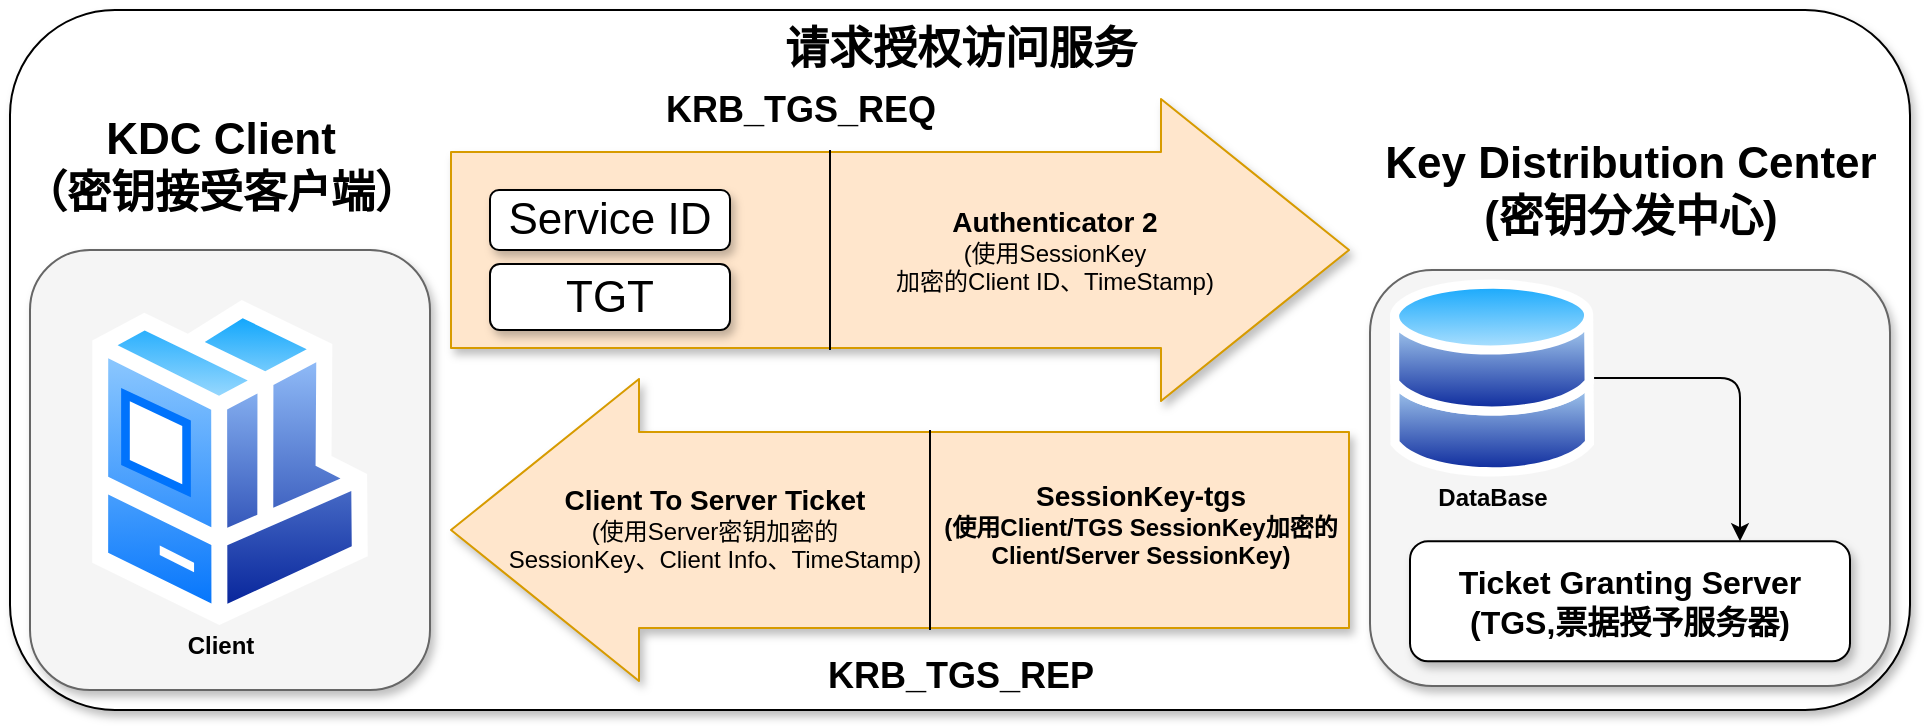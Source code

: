 <mxfile version="13.0.3" type="device"><diagram id="vSAnCLlnnA4Ig6w-tTLH" name="第 1 页"><mxGraphModel dx="2740" dy="966" grid="1" gridSize="10" guides="1" tooltips="1" connect="1" arrows="1" fold="1" page="1" pageScale="1" pageWidth="827" pageHeight="1169" math="0" shadow="0"><root><mxCell id="0"/><mxCell id="1" parent="0"/><mxCell id="2q59bO8VDg3wi79kNiPe-1" value="" style="rounded=1;whiteSpace=wrap;html=1;shadow=1;" parent="1" vertex="1"><mxGeometry x="-1430" y="110" width="950" height="350" as="geometry"/></mxCell><mxCell id="-MhqwLInPnmnRsH6u-TU-18" value="" style="shape=flexArrow;endArrow=classic;html=1;fontSize=22;endWidth=52;endSize=31;width=98;fillColor=#ffe6cc;strokeColor=#d79b00;shadow=1;" parent="1" edge="1"><mxGeometry width="50" height="50" relative="1" as="geometry"><mxPoint x="-760" y="370" as="sourcePoint"/><mxPoint x="-1210" y="370" as="targetPoint"/></mxGeometry></mxCell><mxCell id="-MhqwLInPnmnRsH6u-TU-7" value="" style="shape=flexArrow;endArrow=classic;html=1;fontSize=22;endWidth=52;endSize=31;width=98;fillColor=#ffe6cc;strokeColor=#d79b00;shadow=1;" parent="1" edge="1"><mxGeometry width="50" height="50" relative="1" as="geometry"><mxPoint x="-1210" y="230" as="sourcePoint"/><mxPoint x="-760" y="230" as="targetPoint"/></mxGeometry></mxCell><mxCell id="-MhqwLInPnmnRsH6u-TU-6" value="" style="rounded=1;whiteSpace=wrap;html=1;fontSize=22;fillColor=#f5f5f5;strokeColor=#666666;fontColor=#333333;shadow=1;" parent="1" vertex="1"><mxGeometry x="-750" y="240" width="260" height="208" as="geometry"/></mxCell><mxCell id="-MhqwLInPnmnRsH6u-TU-5" value="" style="rounded=1;whiteSpace=wrap;html=1;fontSize=22;fillColor=#f5f5f5;strokeColor=#666666;fontColor=#333333;shadow=1;" parent="1" vertex="1"><mxGeometry x="-1420" y="230" width="200" height="220" as="geometry"/></mxCell><mxCell id="h1aRs9ZBVPx-47dMwsXC-2" value="" style="aspect=fixed;perimeter=ellipsePerimeter;html=1;align=center;shadow=0;dashed=0;spacingTop=3;image;image=img/lib/active_directory/workstation_client.svg;" parent="1" vertex="1"><mxGeometry x="-1389.07" y="255.0" width="138.14" height="162.52" as="geometry"/></mxCell><mxCell id="TybMKcS1hFFdlkQ_7YXo-7" value="Client" style="text;html=1;align=center;verticalAlign=middle;resizable=0;points=[];autosize=1;fontStyle=1" parent="1" vertex="1"><mxGeometry x="-1350" y="417.52" width="50" height="20" as="geometry"/></mxCell><mxCell id="TybMKcS1hFFdlkQ_7YXo-8" value="DataBase" style="text;html=1;align=center;verticalAlign=middle;resizable=0;points=[];autosize=1;fontStyle=1" parent="1" vertex="1"><mxGeometry x="-724" y="344" width="70" height="20" as="geometry"/></mxCell><mxCell id="h1aRs9ZBVPx-47dMwsXC-3" value="&lt;b&gt;&lt;font style=&quot;font-size: 14px&quot;&gt;Client To Server Ticket&lt;/font&gt;&lt;/b&gt;&lt;br&gt;(使用Server密钥加密的&lt;br&gt;SessionKey、Client Info、TimeStamp)" style="text;html=1;align=center;verticalAlign=middle;resizable=0;points=[];autosize=1;" parent="1" vertex="1"><mxGeometry x="-1188" y="344" width="220" height="50" as="geometry"/></mxCell><mxCell id="h1aRs9ZBVPx-47dMwsXC-14" value="&lt;b&gt;&lt;font style=&quot;font-size: 14px&quot;&gt;Authenticator 2&lt;/font&gt;&lt;/b&gt;&lt;br&gt;(使用SessionKey&lt;br&gt;加密的Client ID、TimeStamp)" style="text;html=1;align=center;verticalAlign=middle;resizable=0;points=[];autosize=1;shadow=0;" parent="1" vertex="1"><mxGeometry x="-993" y="205" width="170" height="50" as="geometry"/></mxCell><mxCell id="h1aRs9ZBVPx-47dMwsXC-15" value="&lt;font style=&quot;font-size: 14px&quot;&gt;SessionKey-tgs&lt;/font&gt;&lt;br&gt;(使用Client/TGS SessionKey加密的&lt;br&gt;Client/Server SessionKey)" style="text;html=1;align=center;verticalAlign=middle;resizable=0;points=[];autosize=1;fontStyle=1" parent="1" vertex="1"><mxGeometry x="-970" y="342" width="210" height="50" as="geometry"/></mxCell><mxCell id="-MhqwLInPnmnRsH6u-TU-1" value="KDC Client&lt;br&gt;（密钥接受客户端）" style="text;html=1;align=center;verticalAlign=middle;resizable=0;points=[];autosize=1;fontSize=22;fontStyle=1" parent="1" vertex="1"><mxGeometry x="-1430" y="158" width="210" height="60" as="geometry"/></mxCell><mxCell id="-MhqwLInPnmnRsH6u-TU-2" value="Key Distribution Center&lt;br&gt;(密钥分发中心)" style="text;html=1;align=center;verticalAlign=middle;resizable=0;points=[];autosize=1;fontSize=22;fontStyle=1" parent="1" vertex="1"><mxGeometry x="-750" y="170" width="260" height="60" as="geometry"/></mxCell><mxCell id="-MhqwLInPnmnRsH6u-TU-3" value="" style="aspect=fixed;perimeter=ellipsePerimeter;html=1;align=center;shadow=0;dashed=0;spacingTop=3;image;image=img/lib/active_directory/databases.svg;fontSize=22;" parent="1" vertex="1"><mxGeometry x="-740" y="244" width="102.04" height="100" as="geometry"/></mxCell><mxCell id="-MhqwLInPnmnRsH6u-TU-14" value="Service ID" style="rounded=1;whiteSpace=wrap;html=1;fontSize=22;shadow=1;" parent="1" vertex="1"><mxGeometry x="-1190" y="200" width="120" height="30" as="geometry"/></mxCell><mxCell id="-MhqwLInPnmnRsH6u-TU-15" value="TGT" style="rounded=1;whiteSpace=wrap;html=1;fontSize=22;shadow=1;" parent="1" vertex="1"><mxGeometry x="-1190" y="237" width="120" height="33" as="geometry"/></mxCell><mxCell id="-MhqwLInPnmnRsH6u-TU-16" value="" style="endArrow=none;html=1;fontSize=22;" parent="1" edge="1"><mxGeometry width="50" height="50" relative="1" as="geometry"><mxPoint x="-1020" y="280" as="sourcePoint"/><mxPoint x="-1020" y="180" as="targetPoint"/></mxGeometry></mxCell><mxCell id="-MhqwLInPnmnRsH6u-TU-23" value="" style="endArrow=none;html=1;fontSize=22;" parent="1" edge="1"><mxGeometry width="50" height="50" relative="1" as="geometry"><mxPoint x="-970" y="420" as="sourcePoint"/><mxPoint x="-970" y="320" as="targetPoint"/></mxGeometry></mxCell><mxCell id="-MhqwLInPnmnRsH6u-TU-24" value="Ticket Granting Server&lt;br style=&quot;font-size: 16px;&quot;&gt;(TGS,票据授予服务器)" style="rounded=1;whiteSpace=wrap;html=1;fontSize=16;fontStyle=1;shadow=1;" parent="1" vertex="1"><mxGeometry x="-730" y="375.62" width="220" height="60" as="geometry"/></mxCell><mxCell id="-MhqwLInPnmnRsH6u-TU-25" value="" style="endArrow=classic;html=1;fontSize=22;exitX=1;exitY=0.5;exitDx=0;exitDy=0;entryX=0.75;entryY=0;entryDx=0;entryDy=0;" parent="1" source="-MhqwLInPnmnRsH6u-TU-3" target="-MhqwLInPnmnRsH6u-TU-24" edge="1"><mxGeometry width="50" height="50" relative="1" as="geometry"><mxPoint x="-610" y="540" as="sourcePoint"/><mxPoint x="-560" y="490" as="targetPoint"/><Array as="points"><mxPoint x="-565" y="294"/></Array></mxGeometry></mxCell><mxCell id="-MhqwLInPnmnRsH6u-TU-26" value="KRB_TGS_REQ" style="text;html=1;align=center;verticalAlign=middle;resizable=0;points=[];autosize=1;fontSize=18;fontStyle=1;fontFamily=Helvetica;" parent="1" vertex="1"><mxGeometry x="-1110" y="145" width="150" height="30" as="geometry"/></mxCell><mxCell id="-MhqwLInPnmnRsH6u-TU-27" value="KRB_TGS_REP" style="text;html=1;align=center;verticalAlign=middle;resizable=0;points=[];autosize=1;fontSize=18;fontStyle=1;fontFamily=Helvetica;" parent="1" vertex="1"><mxGeometry x="-1030" y="428" width="150" height="30" as="geometry"/></mxCell><mxCell id="2q59bO8VDg3wi79kNiPe-2" value="请求授权访问服务" style="text;html=1;align=center;verticalAlign=middle;resizable=0;points=[];autosize=1;fontStyle=1;fontSize=22;" parent="1" vertex="1"><mxGeometry x="-1050" y="115" width="190" height="30" as="geometry"/></mxCell></root></mxGraphModel></diagram></mxfile>
